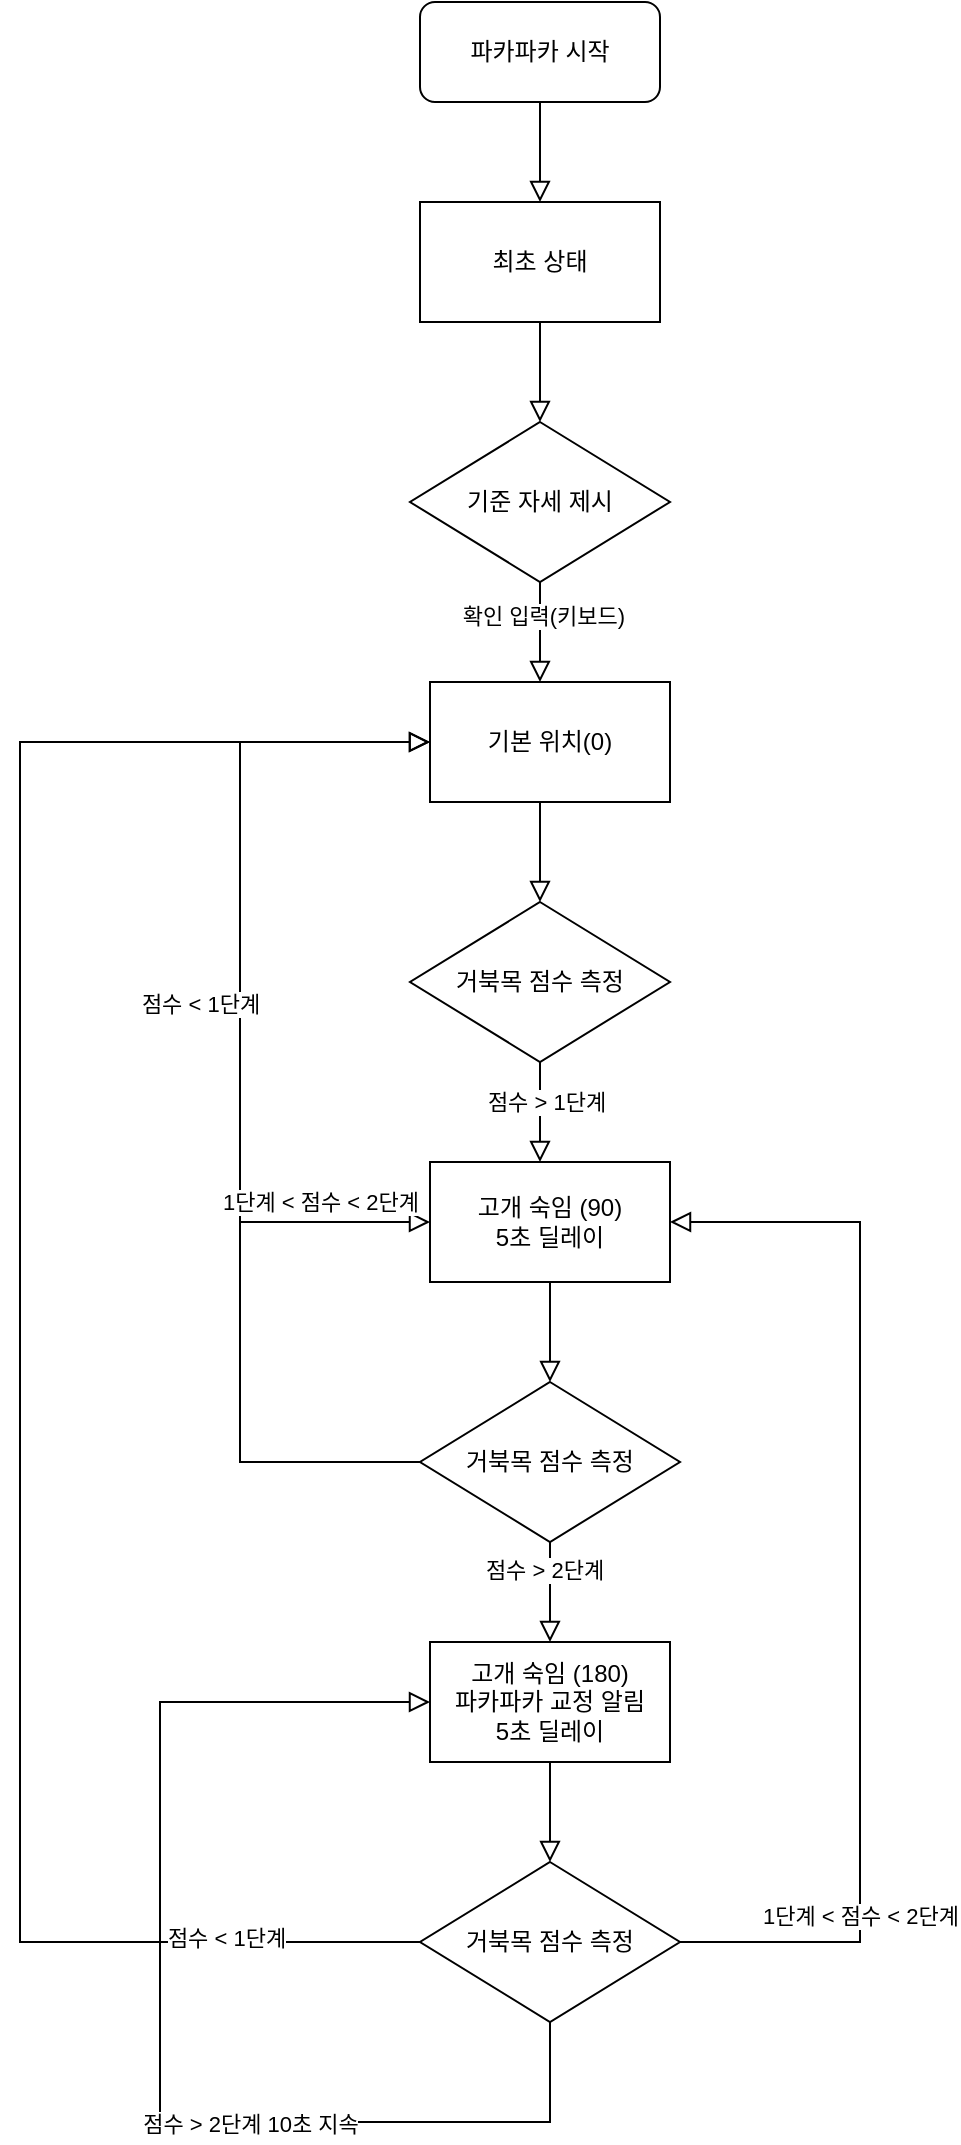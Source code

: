 <mxfile version="26.3.0">
  <diagram id="C5RBs43oDa-KdzZeNtuy" name="Page-1">
    <mxGraphModel dx="686" dy="671" grid="1" gridSize="10" guides="1" tooltips="1" connect="1" arrows="1" fold="1" page="1" pageScale="1" pageWidth="827" pageHeight="1169" math="0" shadow="0">
      <root>
        <mxCell id="WIyWlLk6GJQsqaUBKTNV-0" />
        <mxCell id="WIyWlLk6GJQsqaUBKTNV-1" parent="WIyWlLk6GJQsqaUBKTNV-0" />
        <mxCell id="9kItGldFHsQrrX-UtO4s-0" value="파카파카 시작" style="rounded=1;whiteSpace=wrap;html=1;" vertex="1" parent="WIyWlLk6GJQsqaUBKTNV-1">
          <mxGeometry x="270" y="10" width="120" height="50" as="geometry" />
        </mxCell>
        <mxCell id="9kItGldFHsQrrX-UtO4s-5" value="" style="rounded=0;html=1;jettySize=auto;orthogonalLoop=1;fontSize=11;endArrow=block;endFill=0;endSize=8;strokeWidth=1;shadow=0;labelBackgroundColor=none;edgeStyle=orthogonalEdgeStyle;" edge="1" parent="WIyWlLk6GJQsqaUBKTNV-1">
          <mxGeometry relative="1" as="geometry">
            <mxPoint x="330" y="60" as="sourcePoint" />
            <mxPoint x="329.5" y="110" as="targetPoint" />
            <Array as="points">
              <mxPoint x="329.5" y="110" />
              <mxPoint x="329.5" y="110" />
            </Array>
          </mxGeometry>
        </mxCell>
        <mxCell id="9kItGldFHsQrrX-UtO4s-11" value="기준 자세 제시" style="rhombus;whiteSpace=wrap;html=1;" vertex="1" parent="WIyWlLk6GJQsqaUBKTNV-1">
          <mxGeometry x="265" y="220" width="130" height="80" as="geometry" />
        </mxCell>
        <mxCell id="9kItGldFHsQrrX-UtO4s-22" value="최초 상태" style="rounded=0;whiteSpace=wrap;html=1;" vertex="1" parent="WIyWlLk6GJQsqaUBKTNV-1">
          <mxGeometry x="270" y="110" width="120" height="60" as="geometry" />
        </mxCell>
        <mxCell id="9kItGldFHsQrrX-UtO4s-31" value="고개 숙임 (90)&lt;div&gt;&lt;div&gt;5초 딜레이&lt;/div&gt;&lt;/div&gt;" style="rounded=0;whiteSpace=wrap;html=1;" vertex="1" parent="WIyWlLk6GJQsqaUBKTNV-1">
          <mxGeometry x="275" y="590" width="120" height="60" as="geometry" />
        </mxCell>
        <mxCell id="9kItGldFHsQrrX-UtO4s-37" value="고개 숙임 (180)&lt;div&gt;파카파카 교정 알림&lt;/div&gt;&lt;div&gt;5초 딜레이&lt;/div&gt;" style="rounded=0;whiteSpace=wrap;html=1;" vertex="1" parent="WIyWlLk6GJQsqaUBKTNV-1">
          <mxGeometry x="275" y="830" width="120" height="60" as="geometry" />
        </mxCell>
        <mxCell id="9kItGldFHsQrrX-UtO4s-48" value="" style="rounded=0;html=1;jettySize=auto;orthogonalLoop=1;fontSize=11;endArrow=block;endFill=0;endSize=8;strokeWidth=1;shadow=0;labelBackgroundColor=none;edgeStyle=orthogonalEdgeStyle;" edge="1" parent="WIyWlLk6GJQsqaUBKTNV-1">
          <mxGeometry relative="1" as="geometry">
            <mxPoint x="330" y="170" as="sourcePoint" />
            <mxPoint x="329.5" y="220" as="targetPoint" />
            <Array as="points">
              <mxPoint x="329.5" y="220" />
              <mxPoint x="329.5" y="220" />
            </Array>
          </mxGeometry>
        </mxCell>
        <mxCell id="9kItGldFHsQrrX-UtO4s-49" value="" style="rounded=0;html=1;jettySize=auto;orthogonalLoop=1;fontSize=11;endArrow=block;endFill=0;endSize=8;strokeWidth=1;shadow=0;labelBackgroundColor=none;edgeStyle=orthogonalEdgeStyle;" edge="1" parent="WIyWlLk6GJQsqaUBKTNV-1">
          <mxGeometry relative="1" as="geometry">
            <mxPoint x="330" y="300" as="sourcePoint" />
            <mxPoint x="329.5" y="350" as="targetPoint" />
            <Array as="points">
              <mxPoint x="329.5" y="350" />
              <mxPoint x="329.5" y="350" />
            </Array>
          </mxGeometry>
        </mxCell>
        <mxCell id="9kItGldFHsQrrX-UtO4s-50" value="확인 입력(키보드)&amp;nbsp;" style="edgeLabel;html=1;align=center;verticalAlign=middle;resizable=0;points=[];" vertex="1" connectable="0" parent="9kItGldFHsQrrX-UtO4s-49">
          <mxGeometry x="-0.32" y="3" relative="1" as="geometry">
            <mxPoint as="offset" />
          </mxGeometry>
        </mxCell>
        <mxCell id="9kItGldFHsQrrX-UtO4s-51" value="기본 위치(0)" style="rounded=0;whiteSpace=wrap;html=1;" vertex="1" parent="WIyWlLk6GJQsqaUBKTNV-1">
          <mxGeometry x="275" y="350" width="120" height="60" as="geometry" />
        </mxCell>
        <mxCell id="9kItGldFHsQrrX-UtO4s-53" value="거북목 점수 측정" style="rhombus;whiteSpace=wrap;html=1;" vertex="1" parent="WIyWlLk6GJQsqaUBKTNV-1">
          <mxGeometry x="265" y="460" width="130" height="80" as="geometry" />
        </mxCell>
        <mxCell id="9kItGldFHsQrrX-UtO4s-54" value="" style="rounded=0;html=1;jettySize=auto;orthogonalLoop=1;fontSize=11;endArrow=block;endFill=0;endSize=8;strokeWidth=1;shadow=0;labelBackgroundColor=none;edgeStyle=orthogonalEdgeStyle;" edge="1" parent="WIyWlLk6GJQsqaUBKTNV-1">
          <mxGeometry relative="1" as="geometry">
            <mxPoint x="330" y="410" as="sourcePoint" />
            <mxPoint x="329.5" y="460" as="targetPoint" />
            <Array as="points">
              <mxPoint x="329.5" y="460" />
              <mxPoint x="329.5" y="460" />
            </Array>
          </mxGeometry>
        </mxCell>
        <mxCell id="9kItGldFHsQrrX-UtO4s-55" value="" style="rounded=0;html=1;jettySize=auto;orthogonalLoop=1;fontSize=11;endArrow=block;endFill=0;endSize=8;strokeWidth=1;shadow=0;labelBackgroundColor=none;edgeStyle=orthogonalEdgeStyle;" edge="1" parent="WIyWlLk6GJQsqaUBKTNV-1">
          <mxGeometry relative="1" as="geometry">
            <mxPoint x="330" y="540" as="sourcePoint" />
            <mxPoint x="329.5" y="590" as="targetPoint" />
            <Array as="points">
              <mxPoint x="329.5" y="590" />
              <mxPoint x="329.5" y="590" />
            </Array>
          </mxGeometry>
        </mxCell>
        <mxCell id="9kItGldFHsQrrX-UtO4s-56" value="점수 &amp;gt; 1단계" style="edgeLabel;html=1;align=center;verticalAlign=middle;resizable=0;points=[];" vertex="1" connectable="0" parent="9kItGldFHsQrrX-UtO4s-55">
          <mxGeometry x="-0.2" y="3" relative="1" as="geometry">
            <mxPoint as="offset" />
          </mxGeometry>
        </mxCell>
        <mxCell id="9kItGldFHsQrrX-UtO4s-57" value="거북목 점수 측정" style="rhombus;whiteSpace=wrap;html=1;" vertex="1" parent="WIyWlLk6GJQsqaUBKTNV-1">
          <mxGeometry x="270" y="700" width="130" height="80" as="geometry" />
        </mxCell>
        <mxCell id="9kItGldFHsQrrX-UtO4s-58" value="" style="rounded=0;html=1;jettySize=auto;orthogonalLoop=1;fontSize=11;endArrow=block;endFill=0;endSize=8;strokeWidth=1;shadow=0;labelBackgroundColor=none;edgeStyle=orthogonalEdgeStyle;" edge="1" parent="WIyWlLk6GJQsqaUBKTNV-1">
          <mxGeometry relative="1" as="geometry">
            <mxPoint x="335" y="650" as="sourcePoint" />
            <mxPoint x="334.5" y="700" as="targetPoint" />
            <Array as="points">
              <mxPoint x="334.5" y="700" />
              <mxPoint x="334.5" y="700" />
            </Array>
          </mxGeometry>
        </mxCell>
        <mxCell id="9kItGldFHsQrrX-UtO4s-60" value="" style="rounded=0;html=1;jettySize=auto;orthogonalLoop=1;fontSize=11;endArrow=block;endFill=0;endSize=8;strokeWidth=1;shadow=0;labelBackgroundColor=none;edgeStyle=orthogonalEdgeStyle;entryX=0;entryY=0.5;entryDx=0;entryDy=0;" edge="1" parent="WIyWlLk6GJQsqaUBKTNV-1" target="9kItGldFHsQrrX-UtO4s-51">
          <mxGeometry relative="1" as="geometry">
            <mxPoint x="269.5" y="740" as="sourcePoint" />
            <mxPoint x="180" y="370" as="targetPoint" />
            <Array as="points">
              <mxPoint x="180" y="740" />
              <mxPoint x="180" y="380" />
            </Array>
          </mxGeometry>
        </mxCell>
        <mxCell id="9kItGldFHsQrrX-UtO4s-61" value="점수 &amp;lt; 1단계" style="edgeLabel;html=1;align=center;verticalAlign=middle;resizable=0;points=[];" vertex="1" connectable="0" parent="9kItGldFHsQrrX-UtO4s-60">
          <mxGeometry x="-0.006" y="-5" relative="1" as="geometry">
            <mxPoint x="-25" y="-48" as="offset" />
          </mxGeometry>
        </mxCell>
        <mxCell id="9kItGldFHsQrrX-UtO4s-64" value="" style="rounded=0;html=1;jettySize=auto;orthogonalLoop=1;fontSize=11;endArrow=block;endFill=0;endSize=8;strokeWidth=1;shadow=0;labelBackgroundColor=none;edgeStyle=orthogonalEdgeStyle;entryX=0;entryY=0.5;entryDx=0;entryDy=0;" edge="1" parent="WIyWlLk6GJQsqaUBKTNV-1" target="9kItGldFHsQrrX-UtO4s-31">
          <mxGeometry relative="1" as="geometry">
            <mxPoint x="270" y="740" as="sourcePoint" />
            <mxPoint x="270" y="620" as="targetPoint" />
            <Array as="points">
              <mxPoint x="180" y="740" />
              <mxPoint x="180" y="620" />
            </Array>
          </mxGeometry>
        </mxCell>
        <mxCell id="9kItGldFHsQrrX-UtO4s-66" value="1단계 &amp;lt; 점수 &amp;lt; 2단계" style="edgeLabel;html=1;align=center;verticalAlign=middle;resizable=0;points=[];" vertex="1" connectable="0" parent="9kItGldFHsQrrX-UtO4s-64">
          <mxGeometry x="0.646" y="-2" relative="1" as="geometry">
            <mxPoint x="-1" y="-12" as="offset" />
          </mxGeometry>
        </mxCell>
        <mxCell id="9kItGldFHsQrrX-UtO4s-68" value="" style="rounded=0;html=1;jettySize=auto;orthogonalLoop=1;fontSize=11;endArrow=block;endFill=0;endSize=8;strokeWidth=1;shadow=0;labelBackgroundColor=none;edgeStyle=orthogonalEdgeStyle;" edge="1" parent="WIyWlLk6GJQsqaUBKTNV-1">
          <mxGeometry relative="1" as="geometry">
            <mxPoint x="335" y="780" as="sourcePoint" />
            <mxPoint x="334.5" y="830" as="targetPoint" />
            <Array as="points">
              <mxPoint x="334.5" y="830" />
              <mxPoint x="334.5" y="830" />
            </Array>
          </mxGeometry>
        </mxCell>
        <mxCell id="9kItGldFHsQrrX-UtO4s-69" value="점수 &amp;gt; 2단계" style="edgeLabel;html=1;align=center;verticalAlign=middle;resizable=0;points=[];" vertex="1" connectable="0" parent="9kItGldFHsQrrX-UtO4s-68">
          <mxGeometry x="-0.44" y="-3" relative="1" as="geometry">
            <mxPoint as="offset" />
          </mxGeometry>
        </mxCell>
        <mxCell id="9kItGldFHsQrrX-UtO4s-70" value="" style="rounded=0;html=1;jettySize=auto;orthogonalLoop=1;fontSize=11;endArrow=block;endFill=0;endSize=8;strokeWidth=1;shadow=0;labelBackgroundColor=none;edgeStyle=orthogonalEdgeStyle;" edge="1" parent="WIyWlLk6GJQsqaUBKTNV-1">
          <mxGeometry relative="1" as="geometry">
            <mxPoint x="335" y="890" as="sourcePoint" />
            <mxPoint x="334.5" y="940" as="targetPoint" />
            <Array as="points">
              <mxPoint x="334.5" y="940" />
              <mxPoint x="334.5" y="940" />
            </Array>
          </mxGeometry>
        </mxCell>
        <mxCell id="9kItGldFHsQrrX-UtO4s-72" value="" style="rounded=0;html=1;jettySize=auto;orthogonalLoop=1;fontSize=11;endArrow=block;endFill=0;endSize=8;strokeWidth=1;shadow=0;labelBackgroundColor=none;edgeStyle=orthogonalEdgeStyle;entryX=0;entryY=0.5;entryDx=0;entryDy=0;exitX=0;exitY=0.5;exitDx=0;exitDy=0;" edge="1" parent="WIyWlLk6GJQsqaUBKTNV-1" source="9kItGldFHsQrrX-UtO4s-82" target="9kItGldFHsQrrX-UtO4s-51">
          <mxGeometry relative="1" as="geometry">
            <mxPoint x="240" y="990" as="sourcePoint" />
            <mxPoint x="270" y="380" as="targetPoint" />
            <Array as="points">
              <mxPoint x="70" y="980" />
              <mxPoint x="70" y="380" />
            </Array>
          </mxGeometry>
        </mxCell>
        <mxCell id="9kItGldFHsQrrX-UtO4s-83" value="점수 &amp;lt; 1단계" style="edgeLabel;html=1;align=center;verticalAlign=middle;resizable=0;points=[];" vertex="1" connectable="0" parent="9kItGldFHsQrrX-UtO4s-72">
          <mxGeometry x="-0.807" y="-2" relative="1" as="geometry">
            <mxPoint as="offset" />
          </mxGeometry>
        </mxCell>
        <mxCell id="9kItGldFHsQrrX-UtO4s-80" value="" style="rounded=0;html=1;jettySize=auto;orthogonalLoop=1;fontSize=11;endArrow=block;endFill=0;endSize=8;strokeWidth=1;shadow=0;labelBackgroundColor=none;edgeStyle=orthogonalEdgeStyle;entryX=1;entryY=0.5;entryDx=0;entryDy=0;exitX=1;exitY=0.5;exitDx=0;exitDy=0;" edge="1" parent="WIyWlLk6GJQsqaUBKTNV-1" source="9kItGldFHsQrrX-UtO4s-82" target="9kItGldFHsQrrX-UtO4s-31">
          <mxGeometry relative="1" as="geometry">
            <mxPoint x="431" y="990" as="sourcePoint" />
            <mxPoint x="580" y="990" as="targetPoint" />
            <Array as="points">
              <mxPoint x="490" y="980" />
              <mxPoint x="490" y="620" />
            </Array>
          </mxGeometry>
        </mxCell>
        <mxCell id="9kItGldFHsQrrX-UtO4s-85" value="1단계 &amp;lt; 점수 &amp;lt; 2단계" style="edgeLabel;html=1;align=center;verticalAlign=middle;resizable=0;points=[];" vertex="1" connectable="0" parent="9kItGldFHsQrrX-UtO4s-80">
          <mxGeometry x="-0.622" relative="1" as="geometry">
            <mxPoint as="offset" />
          </mxGeometry>
        </mxCell>
        <mxCell id="9kItGldFHsQrrX-UtO4s-82" value="거북목 점수 측정" style="rhombus;whiteSpace=wrap;html=1;" vertex="1" parent="WIyWlLk6GJQsqaUBKTNV-1">
          <mxGeometry x="270" y="940" width="130" height="80" as="geometry" />
        </mxCell>
        <mxCell id="9kItGldFHsQrrX-UtO4s-86" value="" style="rounded=0;html=1;jettySize=auto;orthogonalLoop=1;fontSize=11;endArrow=block;endFill=0;endSize=8;strokeWidth=1;shadow=0;labelBackgroundColor=none;edgeStyle=orthogonalEdgeStyle;entryX=0;entryY=0.5;entryDx=0;entryDy=0;" edge="1" parent="WIyWlLk6GJQsqaUBKTNV-1" target="9kItGldFHsQrrX-UtO4s-37">
          <mxGeometry relative="1" as="geometry">
            <mxPoint x="335" y="1020" as="sourcePoint" />
            <mxPoint x="140" y="810" as="targetPoint" />
            <Array as="points">
              <mxPoint x="335" y="1070" />
              <mxPoint x="140" y="1070" />
              <mxPoint x="140" y="860" />
            </Array>
          </mxGeometry>
        </mxCell>
        <mxCell id="9kItGldFHsQrrX-UtO4s-87" value="점수 &amp;gt; 2단계 10초 지속" style="edgeLabel;html=1;align=center;verticalAlign=middle;resizable=0;points=[];" vertex="1" connectable="0" parent="9kItGldFHsQrrX-UtO4s-86">
          <mxGeometry x="-0.32" y="1" relative="1" as="geometry">
            <mxPoint as="offset" />
          </mxGeometry>
        </mxCell>
      </root>
    </mxGraphModel>
  </diagram>
</mxfile>
